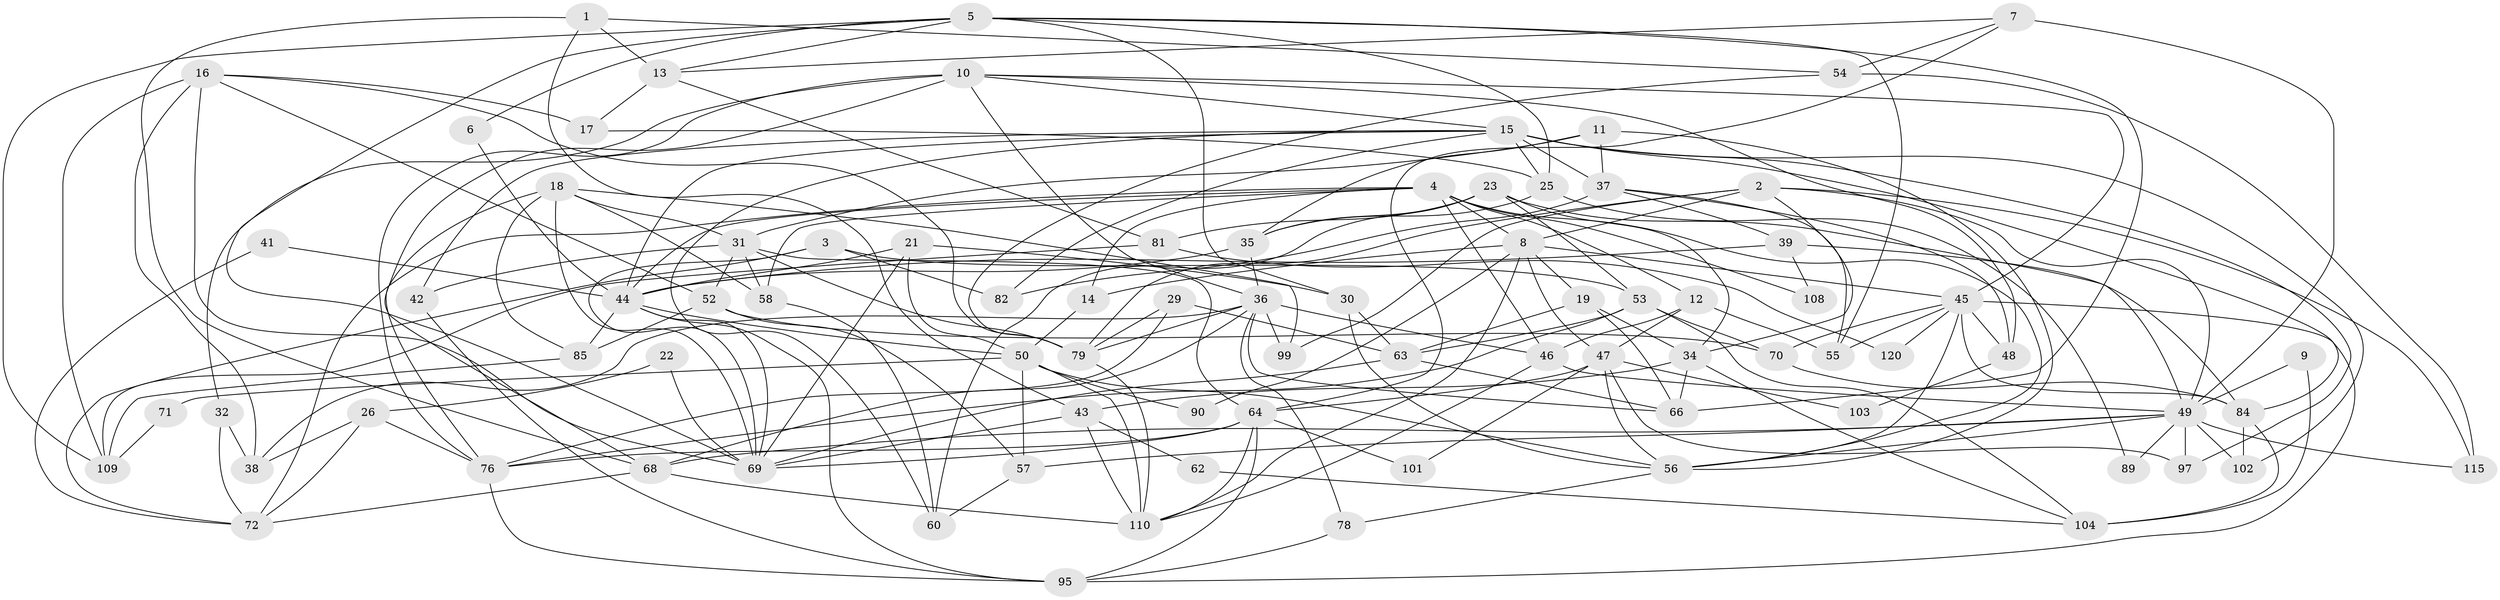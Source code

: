 // original degree distribution, {3: 0.25396825396825395, 5: 0.21428571428571427, 4: 0.2698412698412698, 7: 0.047619047619047616, 2: 0.14285714285714285, 6: 0.05555555555555555, 8: 0.007936507936507936, 9: 0.007936507936507936}
// Generated by graph-tools (version 1.1) at 2025/42/03/06/25 10:42:01]
// undirected, 82 vertices, 203 edges
graph export_dot {
graph [start="1"]
  node [color=gray90,style=filled];
  1 [super="+40"];
  2 [super="+67"];
  3;
  4 [super="+93"];
  5 [super="+20"];
  6;
  7;
  8 [super="+24"];
  9;
  10 [super="+96"];
  11 [super="+83"];
  12 [super="+61"];
  13 [super="+65"];
  14 [super="+28"];
  15 [super="+73"];
  16 [super="+33"];
  17;
  18 [super="+125"];
  19;
  21 [super="+27"];
  22;
  23 [super="+105"];
  25;
  26;
  29;
  30;
  31 [super="+124"];
  32;
  34 [super="+100"];
  35 [super="+114"];
  36 [super="+51"];
  37 [super="+113"];
  38;
  39;
  41;
  42;
  43 [super="+74"];
  44 [super="+80"];
  45 [super="+59"];
  46 [super="+98"];
  47 [super="+75"];
  48;
  49 [super="+92"];
  50 [super="+116"];
  52 [super="+77"];
  53 [super="+117"];
  54;
  55;
  56 [super="+107"];
  57;
  58;
  60;
  62;
  63 [super="+106"];
  64 [super="+122"];
  66 [super="+119"];
  68 [super="+94"];
  69 [super="+118"];
  70;
  71;
  72 [super="+112"];
  76 [super="+91"];
  78 [super="+111"];
  79 [super="+86"];
  81;
  82 [super="+87"];
  84 [super="+88"];
  85;
  89;
  90;
  95 [super="+123"];
  97;
  99;
  101;
  102;
  103;
  104;
  108;
  109 [super="+126"];
  110 [super="+121"];
  115;
  120;
  1 -- 43;
  1 -- 54;
  1 -- 13;
  1 -- 68;
  2 -- 115;
  2 -- 34;
  2 -- 99;
  2 -- 8;
  2 -- 49;
  2 -- 79;
  3 -- 69;
  3 -- 72;
  3 -- 82;
  3 -- 53;
  4 -- 8;
  4 -- 12;
  4 -- 58;
  4 -- 72;
  4 -- 44;
  4 -- 56;
  4 -- 108;
  4 -- 46;
  4 -- 14;
  5 -- 55;
  5 -- 25;
  5 -- 6;
  5 -- 69;
  5 -- 66;
  5 -- 109;
  5 -- 30;
  5 -- 13;
  6 -- 44;
  7 -- 64;
  7 -- 13;
  7 -- 54;
  7 -- 49;
  8 -- 14 [weight=2];
  8 -- 45;
  8 -- 19;
  8 -- 90;
  8 -- 47;
  8 -- 110;
  9 -- 104;
  9 -- 49;
  10 -- 15;
  10 -- 32;
  10 -- 48;
  10 -- 36;
  10 -- 45;
  10 -- 76;
  10 -- 68;
  11 -- 31;
  11 -- 35;
  11 -- 56;
  11 -- 37;
  12 -- 55;
  12 -- 46;
  12 -- 47;
  13 -- 81;
  13 -- 17;
  14 -- 50;
  15 -- 37 [weight=2];
  15 -- 60;
  15 -- 84 [weight=2];
  15 -- 97;
  15 -- 102;
  15 -- 25;
  15 -- 42;
  15 -- 44;
  15 -- 82;
  16 -- 69;
  16 -- 79;
  16 -- 109;
  16 -- 17;
  16 -- 52;
  16 -- 38;
  17 -- 25;
  18 -- 85;
  18 -- 99;
  18 -- 31;
  18 -- 58;
  18 -- 69;
  18 -- 76;
  19 -- 63;
  19 -- 66;
  19 -- 34;
  21 -- 30;
  21 -- 50;
  21 -- 69;
  21 -- 44;
  22 -- 26;
  22 -- 69;
  23 -- 53;
  23 -- 60;
  23 -- 81;
  23 -- 34;
  23 -- 35;
  23 -- 49;
  25 -- 89;
  25 -- 35;
  26 -- 38;
  26 -- 76;
  26 -- 72;
  29 -- 63;
  29 -- 76;
  29 -- 79;
  30 -- 63;
  30 -- 56;
  31 -- 42;
  31 -- 58;
  31 -- 79;
  31 -- 52;
  31 -- 64;
  32 -- 72;
  32 -- 38;
  34 -- 104;
  34 -- 66;
  34 -- 43;
  35 -- 36;
  35 -- 44;
  36 -- 38;
  36 -- 46;
  36 -- 99;
  36 -- 68;
  36 -- 78;
  36 -- 79;
  36 -- 66;
  37 -- 48;
  37 -- 39;
  37 -- 55;
  37 -- 82;
  39 -- 44;
  39 -- 108;
  39 -- 84;
  41 -- 44;
  41 -- 72;
  42 -- 95;
  43 -- 62;
  43 -- 110;
  43 -- 69;
  44 -- 69;
  44 -- 50;
  44 -- 85;
  44 -- 95;
  45 -- 55;
  45 -- 84;
  45 -- 48;
  45 -- 56;
  45 -- 70;
  45 -- 120;
  45 -- 95;
  46 -- 110;
  46 -- 49;
  47 -- 97;
  47 -- 64;
  47 -- 101;
  47 -- 103;
  47 -- 56;
  48 -- 103;
  49 -- 57;
  49 -- 97;
  49 -- 68;
  49 -- 102;
  49 -- 115;
  49 -- 89;
  49 -- 56;
  50 -- 71;
  50 -- 57;
  50 -- 90;
  50 -- 110;
  50 -- 56;
  52 -- 70;
  52 -- 57;
  52 -- 85;
  53 -- 104;
  53 -- 70;
  53 -- 63;
  53 -- 76;
  54 -- 115;
  54 -- 79;
  56 -- 78;
  57 -- 60;
  58 -- 60;
  62 -- 104;
  63 -- 66;
  63 -- 69;
  64 -- 110;
  64 -- 69;
  64 -- 101;
  64 -- 76;
  64 -- 95;
  68 -- 110 [weight=2];
  68 -- 72;
  70 -- 84;
  71 -- 109;
  76 -- 95;
  78 -- 95;
  79 -- 110;
  81 -- 109;
  81 -- 120;
  84 -- 102;
  84 -- 104;
  85 -- 109;
}
